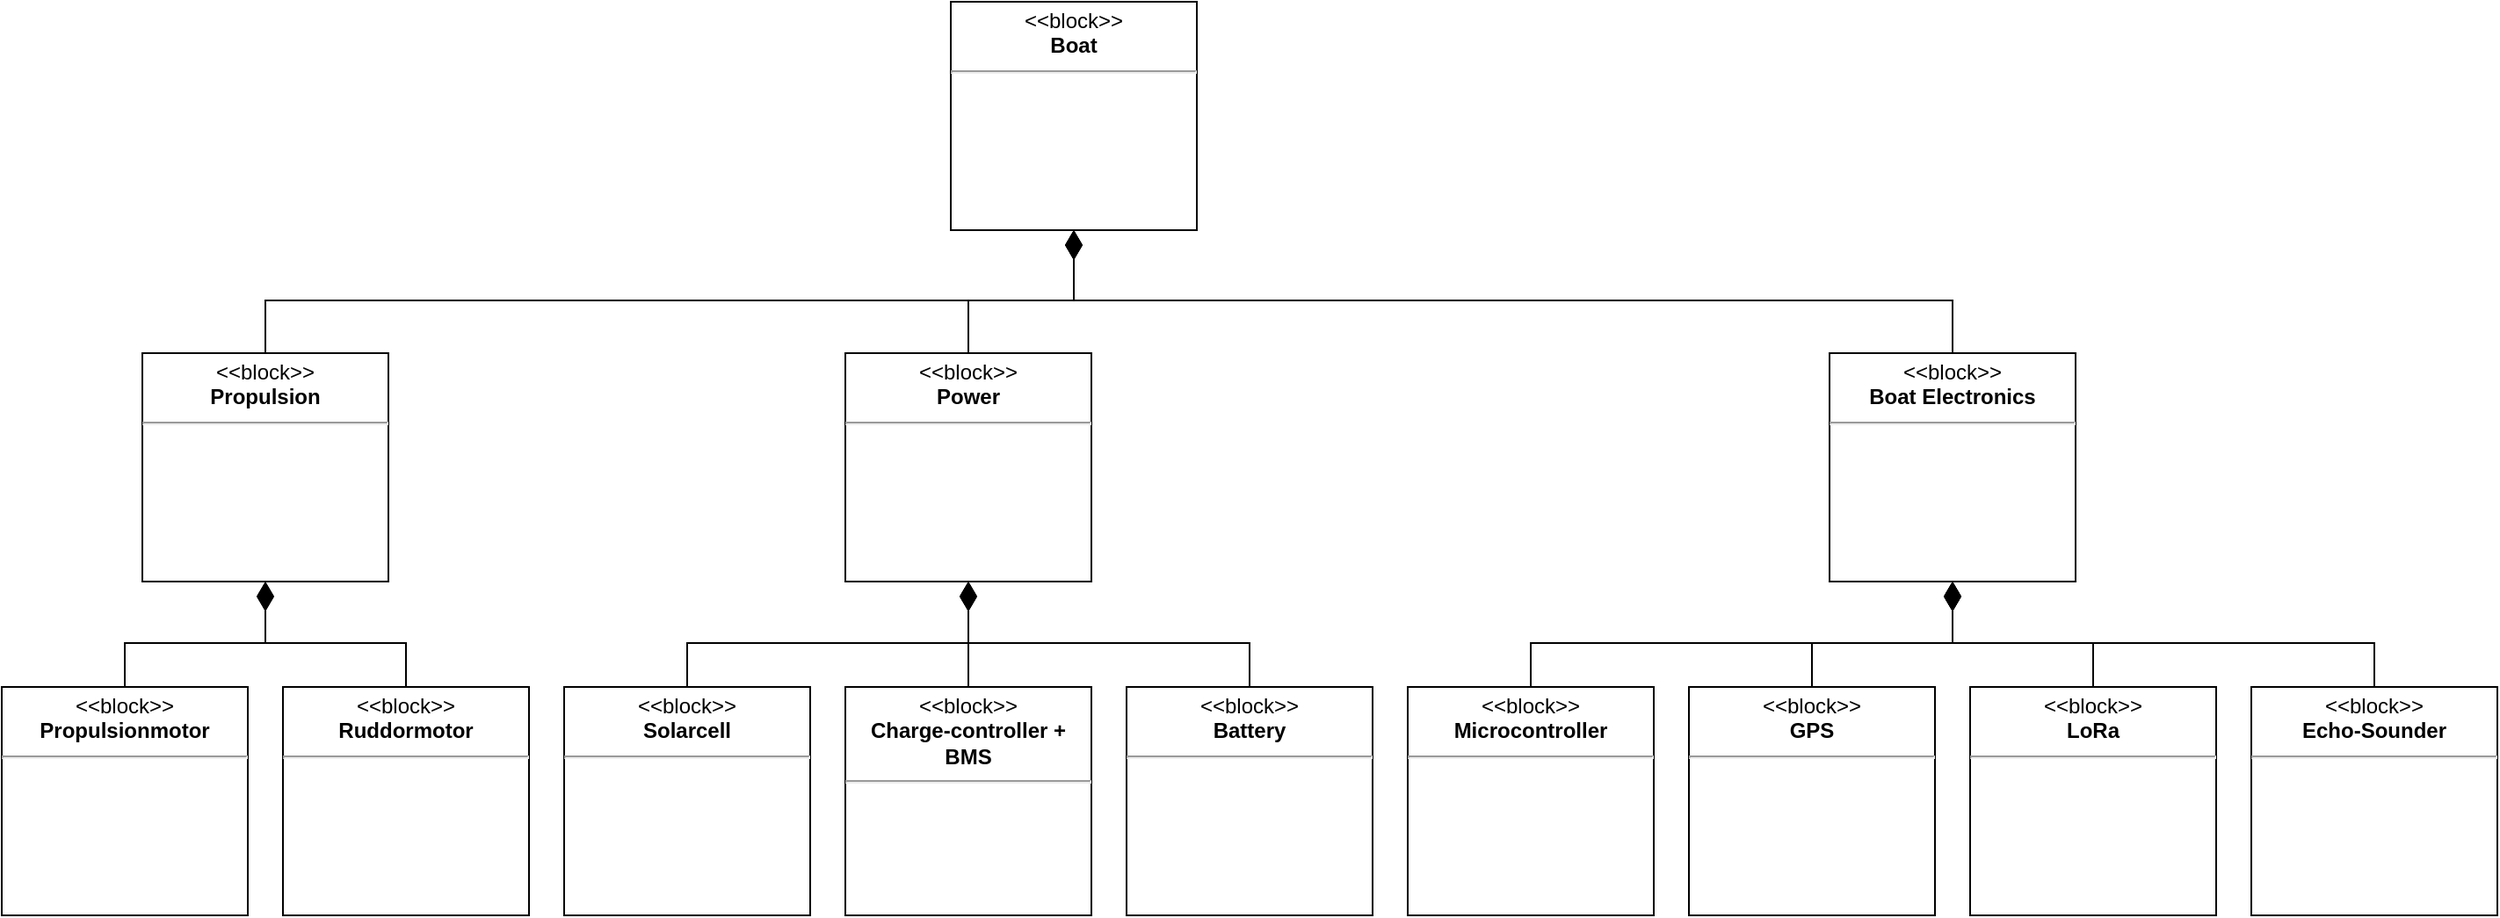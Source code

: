 <mxfile version="16.5.6" type="github" pages="2">
  <diagram id="6XSICddZ0CkOiPx_KoM9" name="Båden">
    <mxGraphModel dx="1261" dy="660" grid="1" gridSize="10" guides="1" tooltips="1" connect="1" arrows="1" fold="1" page="1" pageScale="1" pageWidth="1169" pageHeight="827" math="0" shadow="0">
      <root>
        <mxCell id="0" />
        <mxCell id="1" parent="0" />
        <mxCell id="rIe6Sm0V3zeNr12IOCub-13" style="edgeStyle=orthogonalEdgeStyle;rounded=0;orthogonalLoop=1;jettySize=auto;html=1;exitX=0.5;exitY=1;exitDx=0;exitDy=0;entryX=0.5;entryY=0;entryDx=0;entryDy=0;endArrow=none;endFill=0;startArrow=diamondThin;startFill=1;strokeWidth=1;endSize=14;startSize=14;" edge="1" parent="1" source="rIe6Sm0V3zeNr12IOCub-11" target="rIe6Sm0V3zeNr12IOCub-12">
          <mxGeometry relative="1" as="geometry" />
        </mxCell>
        <mxCell id="EbZcceduFZi5iUKaZhmY-3" style="edgeStyle=orthogonalEdgeStyle;rounded=0;orthogonalLoop=1;jettySize=auto;html=1;exitX=0.5;exitY=1;exitDx=0;exitDy=0;startArrow=diamondThin;startFill=1;endArrow=none;endFill=0;startSize=14;endSize=14;strokeWidth=1;" edge="1" parent="1" source="rIe6Sm0V3zeNr12IOCub-11" target="EbZcceduFZi5iUKaZhmY-1">
          <mxGeometry relative="1" as="geometry" />
        </mxCell>
        <mxCell id="EbZcceduFZi5iUKaZhmY-6" style="edgeStyle=orthogonalEdgeStyle;rounded=0;orthogonalLoop=1;jettySize=auto;html=1;exitX=0.5;exitY=1;exitDx=0;exitDy=0;entryX=0.5;entryY=0;entryDx=0;entryDy=0;startArrow=diamondThin;startFill=1;endArrow=none;endFill=0;startSize=14;endSize=14;strokeWidth=1;" edge="1" parent="1" source="rIe6Sm0V3zeNr12IOCub-11" target="EbZcceduFZi5iUKaZhmY-4">
          <mxGeometry relative="1" as="geometry" />
        </mxCell>
        <mxCell id="rIe6Sm0V3zeNr12IOCub-11" value="&lt;p style=&quot;margin: 0px ; margin-top: 4px ; text-align: center&quot;&gt;&amp;lt;&amp;lt;block&amp;gt;&amp;gt;&lt;br&gt;&lt;b&gt;Boat&lt;/b&gt;&lt;/p&gt;&lt;hr&gt;&lt;p style=&quot;margin: 0px ; margin-left: 8px ; text-align: center&quot;&gt;&lt;br&gt;&lt;/p&gt;" style="shape=rect;html=1;overflow=fill;whiteSpace=wrap;" vertex="1" parent="1">
          <mxGeometry x="540" y="110" width="140" height="130" as="geometry" />
        </mxCell>
        <mxCell id="rIe6Sm0V3zeNr12IOCub-22" style="edgeStyle=orthogonalEdgeStyle;rounded=0;orthogonalLoop=1;jettySize=auto;html=1;exitX=0.5;exitY=1;exitDx=0;exitDy=0;entryX=0.5;entryY=0;entryDx=0;entryDy=0;startArrow=diamondThin;startFill=1;endArrow=none;endFill=0;startSize=14;endSize=14;strokeWidth=1;" edge="1" parent="1" source="rIe6Sm0V3zeNr12IOCub-12" target="rIe6Sm0V3zeNr12IOCub-21">
          <mxGeometry relative="1" as="geometry" />
        </mxCell>
        <mxCell id="rIe6Sm0V3zeNr12IOCub-24" style="edgeStyle=orthogonalEdgeStyle;rounded=0;orthogonalLoop=1;jettySize=auto;html=1;exitX=0.5;exitY=1;exitDx=0;exitDy=0;entryX=0.5;entryY=0;entryDx=0;entryDy=0;startArrow=diamondThin;startFill=1;endArrow=none;endFill=0;startSize=14;endSize=14;strokeWidth=1;" edge="1" parent="1" source="rIe6Sm0V3zeNr12IOCub-12" target="rIe6Sm0V3zeNr12IOCub-23">
          <mxGeometry relative="1" as="geometry" />
        </mxCell>
        <mxCell id="rIe6Sm0V3zeNr12IOCub-12" value="&lt;p style=&quot;margin: 0px ; margin-top: 4px ; text-align: center&quot;&gt;&amp;lt;&amp;lt;block&amp;gt;&amp;gt;&lt;br&gt;&lt;b&gt;Propulsion&lt;/b&gt;&lt;/p&gt;&lt;hr&gt;&lt;p style=&quot;margin: 0px ; margin-left: 8px ; text-align: center&quot;&gt;&lt;br&gt;&lt;/p&gt;" style="shape=rect;html=1;overflow=fill;whiteSpace=wrap;" vertex="1" parent="1">
          <mxGeometry x="80" y="310" width="140" height="130" as="geometry" />
        </mxCell>
        <mxCell id="rIe6Sm0V3zeNr12IOCub-14" value="&lt;p style=&quot;margin: 0px ; margin-top: 4px ; text-align: center&quot;&gt;&amp;lt;&amp;lt;block&amp;gt;&amp;gt;&lt;br&gt;&lt;b&gt;Solarcell&lt;/b&gt;&lt;/p&gt;&lt;hr&gt;&lt;p style=&quot;margin: 0px ; margin-left: 8px ; text-align: center&quot;&gt;&lt;br&gt;&lt;/p&gt;" style="shape=rect;html=1;overflow=fill;whiteSpace=wrap;" vertex="1" parent="1">
          <mxGeometry x="320" y="500" width="140" height="130" as="geometry" />
        </mxCell>
        <mxCell id="rIe6Sm0V3zeNr12IOCub-16" value="&lt;p style=&quot;margin: 0px ; margin-top: 4px ; text-align: center&quot;&gt;&amp;lt;&amp;lt;block&amp;gt;&amp;gt;&lt;br&gt;&lt;b&gt;Charge-controller + BMS&lt;/b&gt;&lt;/p&gt;&lt;hr&gt;&lt;p style=&quot;margin: 0px ; margin-left: 8px ; text-align: center&quot;&gt;&lt;br&gt;&lt;/p&gt;" style="shape=rect;html=1;overflow=fill;whiteSpace=wrap;" vertex="1" parent="1">
          <mxGeometry x="480" y="500" width="140" height="130" as="geometry" />
        </mxCell>
        <mxCell id="rIe6Sm0V3zeNr12IOCub-17" value="&lt;p style=&quot;margin: 0px ; margin-top: 4px ; text-align: center&quot;&gt;&amp;lt;&amp;lt;block&amp;gt;&amp;gt;&lt;br&gt;&lt;b&gt;Battery&lt;/b&gt;&lt;/p&gt;&lt;hr&gt;&lt;p style=&quot;margin: 0px ; margin-left: 8px ; text-align: center&quot;&gt;&lt;br&gt;&lt;/p&gt;" style="shape=rect;html=1;overflow=fill;whiteSpace=wrap;" vertex="1" parent="1">
          <mxGeometry x="640" y="500" width="140" height="130" as="geometry" />
        </mxCell>
        <mxCell id="rIe6Sm0V3zeNr12IOCub-21" value="&lt;p style=&quot;margin: 0px ; margin-top: 4px ; text-align: center&quot;&gt;&amp;lt;&amp;lt;block&amp;gt;&amp;gt;&lt;br&gt;&lt;b&gt;Propulsionmotor&lt;/b&gt;&lt;/p&gt;&lt;hr&gt;&lt;p style=&quot;margin: 0px ; margin-left: 8px ; text-align: center&quot;&gt;&lt;br&gt;&lt;/p&gt;" style="shape=rect;html=1;overflow=fill;whiteSpace=wrap;" vertex="1" parent="1">
          <mxGeometry y="500" width="140" height="130" as="geometry" />
        </mxCell>
        <mxCell id="rIe6Sm0V3zeNr12IOCub-23" value="&lt;p style=&quot;margin: 0px ; margin-top: 4px ; text-align: center&quot;&gt;&amp;lt;&amp;lt;block&amp;gt;&amp;gt;&lt;br&gt;&lt;b&gt;Ruddormotor&lt;/b&gt;&lt;/p&gt;&lt;hr&gt;&lt;p style=&quot;margin: 0px ; margin-left: 8px ; text-align: center&quot;&gt;&lt;br&gt;&lt;/p&gt;" style="shape=rect;html=1;overflow=fill;whiteSpace=wrap;" vertex="1" parent="1">
          <mxGeometry x="160" y="500" width="140" height="130" as="geometry" />
        </mxCell>
        <mxCell id="EbZcceduFZi5iUKaZhmY-11" style="edgeStyle=orthogonalEdgeStyle;rounded=0;orthogonalLoop=1;jettySize=auto;html=1;exitX=0.5;exitY=1;exitDx=0;exitDy=0;entryX=0.5;entryY=0;entryDx=0;entryDy=0;startArrow=diamondThin;startFill=1;endArrow=none;endFill=0;startSize=14;endSize=14;strokeWidth=1;" edge="1" parent="1" source="EbZcceduFZi5iUKaZhmY-1" target="EbZcceduFZi5iUKaZhmY-10">
          <mxGeometry relative="1" as="geometry" />
        </mxCell>
        <mxCell id="EbZcceduFZi5iUKaZhmY-13" style="edgeStyle=orthogonalEdgeStyle;rounded=0;orthogonalLoop=1;jettySize=auto;html=1;exitX=0.5;exitY=1;exitDx=0;exitDy=0;entryX=0.5;entryY=0;entryDx=0;entryDy=0;startArrow=diamondThin;startFill=1;endArrow=none;endFill=0;startSize=14;endSize=14;strokeWidth=1;" edge="1" parent="1" source="EbZcceduFZi5iUKaZhmY-1" target="EbZcceduFZi5iUKaZhmY-12">
          <mxGeometry relative="1" as="geometry" />
        </mxCell>
        <mxCell id="EbZcceduFZi5iUKaZhmY-16" style="edgeStyle=orthogonalEdgeStyle;rounded=0;orthogonalLoop=1;jettySize=auto;html=1;exitX=0.5;exitY=1;exitDx=0;exitDy=0;entryX=0.5;entryY=0;entryDx=0;entryDy=0;startArrow=diamondThin;startFill=1;endArrow=none;endFill=0;startSize=14;endSize=14;strokeWidth=1;" edge="1" parent="1" source="EbZcceduFZi5iUKaZhmY-1" target="EbZcceduFZi5iUKaZhmY-14">
          <mxGeometry relative="1" as="geometry" />
        </mxCell>
        <mxCell id="EbZcceduFZi5iUKaZhmY-19" style="edgeStyle=orthogonalEdgeStyle;rounded=0;orthogonalLoop=1;jettySize=auto;html=1;exitX=0.5;exitY=1;exitDx=0;exitDy=0;entryX=0.5;entryY=0;entryDx=0;entryDy=0;startArrow=diamondThin;startFill=1;endArrow=none;endFill=0;startSize=14;endSize=14;strokeWidth=1;" edge="1" parent="1" source="EbZcceduFZi5iUKaZhmY-1" target="EbZcceduFZi5iUKaZhmY-17">
          <mxGeometry relative="1" as="geometry" />
        </mxCell>
        <mxCell id="EbZcceduFZi5iUKaZhmY-1" value="&lt;p style=&quot;margin: 0px ; margin-top: 4px ; text-align: center&quot;&gt;&amp;lt;&amp;lt;block&amp;gt;&amp;gt;&lt;br&gt;&lt;b&gt;Boat Electronics&lt;/b&gt;&lt;/p&gt;&lt;hr&gt;&lt;p style=&quot;margin: 0px ; margin-left: 8px ; text-align: center&quot;&gt;&lt;br&gt;&lt;/p&gt;" style="shape=rect;html=1;overflow=fill;whiteSpace=wrap;" vertex="1" parent="1">
          <mxGeometry x="1040" y="310" width="140" height="130" as="geometry" />
        </mxCell>
        <mxCell id="EbZcceduFZi5iUKaZhmY-7" style="edgeStyle=orthogonalEdgeStyle;rounded=0;orthogonalLoop=1;jettySize=auto;html=1;exitX=0.5;exitY=1;exitDx=0;exitDy=0;entryX=0.5;entryY=0;entryDx=0;entryDy=0;startArrow=diamondThin;startFill=1;endArrow=none;endFill=0;startSize=14;endSize=14;strokeWidth=1;" edge="1" parent="1" source="EbZcceduFZi5iUKaZhmY-4" target="rIe6Sm0V3zeNr12IOCub-17">
          <mxGeometry relative="1" as="geometry" />
        </mxCell>
        <mxCell id="EbZcceduFZi5iUKaZhmY-8" style="edgeStyle=orthogonalEdgeStyle;rounded=0;orthogonalLoop=1;jettySize=auto;html=1;exitX=0.5;exitY=1;exitDx=0;exitDy=0;entryX=0.5;entryY=0;entryDx=0;entryDy=0;startArrow=diamondThin;startFill=1;endArrow=none;endFill=0;startSize=14;endSize=14;strokeWidth=1;" edge="1" parent="1" source="EbZcceduFZi5iUKaZhmY-4" target="rIe6Sm0V3zeNr12IOCub-16">
          <mxGeometry relative="1" as="geometry" />
        </mxCell>
        <mxCell id="EbZcceduFZi5iUKaZhmY-9" style="edgeStyle=orthogonalEdgeStyle;rounded=0;orthogonalLoop=1;jettySize=auto;html=1;exitX=0.5;exitY=1;exitDx=0;exitDy=0;entryX=0.5;entryY=0;entryDx=0;entryDy=0;startArrow=diamondThin;startFill=1;endArrow=none;endFill=0;startSize=14;endSize=14;strokeWidth=1;" edge="1" parent="1" source="EbZcceduFZi5iUKaZhmY-4" target="rIe6Sm0V3zeNr12IOCub-14">
          <mxGeometry relative="1" as="geometry" />
        </mxCell>
        <mxCell id="EbZcceduFZi5iUKaZhmY-4" value="&lt;p style=&quot;margin: 0px ; margin-top: 4px ; text-align: center&quot;&gt;&amp;lt;&amp;lt;block&amp;gt;&amp;gt;&lt;br&gt;&lt;b&gt;Power&lt;/b&gt;&lt;/p&gt;&lt;hr&gt;&lt;p style=&quot;margin: 0px ; margin-left: 8px ; text-align: center&quot;&gt;&lt;br&gt;&lt;/p&gt;" style="shape=rect;html=1;overflow=fill;whiteSpace=wrap;" vertex="1" parent="1">
          <mxGeometry x="480" y="310" width="140" height="130" as="geometry" />
        </mxCell>
        <mxCell id="EbZcceduFZi5iUKaZhmY-10" value="&lt;p style=&quot;margin: 0px ; margin-top: 4px ; text-align: center&quot;&gt;&amp;lt;&amp;lt;block&amp;gt;&amp;gt;&lt;br&gt;&lt;b&gt;Microcontroller&lt;/b&gt;&lt;/p&gt;&lt;hr&gt;&lt;p style=&quot;margin: 0px ; margin-left: 8px ; text-align: center&quot;&gt;&lt;br&gt;&lt;/p&gt;" style="shape=rect;html=1;overflow=fill;whiteSpace=wrap;" vertex="1" parent="1">
          <mxGeometry x="800" y="500" width="140" height="130" as="geometry" />
        </mxCell>
        <mxCell id="EbZcceduFZi5iUKaZhmY-12" value="&lt;p style=&quot;margin: 0px ; margin-top: 4px ; text-align: center&quot;&gt;&amp;lt;&amp;lt;block&amp;gt;&amp;gt;&lt;br&gt;&lt;b&gt;GPS&lt;/b&gt;&lt;/p&gt;&lt;hr&gt;&lt;p style=&quot;margin: 0px ; margin-left: 8px ; text-align: center&quot;&gt;&lt;br&gt;&lt;/p&gt;" style="shape=rect;html=1;overflow=fill;whiteSpace=wrap;" vertex="1" parent="1">
          <mxGeometry x="960" y="500" width="140" height="130" as="geometry" />
        </mxCell>
        <mxCell id="EbZcceduFZi5iUKaZhmY-14" value="&lt;p style=&quot;margin: 0px ; margin-top: 4px ; text-align: center&quot;&gt;&amp;lt;&amp;lt;block&amp;gt;&amp;gt;&lt;br&gt;&lt;b&gt;LoRa&lt;/b&gt;&lt;/p&gt;&lt;hr&gt;&lt;p style=&quot;margin: 0px ; margin-left: 8px ; text-align: center&quot;&gt;&lt;br&gt;&lt;/p&gt;" style="shape=rect;html=1;overflow=fill;whiteSpace=wrap;" vertex="1" parent="1">
          <mxGeometry x="1120" y="500" width="140" height="130" as="geometry" />
        </mxCell>
        <mxCell id="EbZcceduFZi5iUKaZhmY-17" value="&lt;p style=&quot;margin: 0px ; margin-top: 4px ; text-align: center&quot;&gt;&amp;lt;&amp;lt;block&amp;gt;&amp;gt;&lt;br&gt;&lt;b&gt;Echo-Sounder&lt;/b&gt;&lt;/p&gt;&lt;hr&gt;&lt;p style=&quot;margin: 0px ; margin-left: 8px ; text-align: center&quot;&gt;&lt;br&gt;&lt;/p&gt;" style="shape=rect;html=1;overflow=fill;whiteSpace=wrap;" vertex="1" parent="1">
          <mxGeometry x="1280" y="500" width="140" height="130" as="geometry" />
        </mxCell>
      </root>
    </mxGraphModel>
  </diagram>
  <diagram id="guMiqCeIo4ewibkK0zIK" name="Land_unit">
    <mxGraphModel dx="524" dy="707" grid="1" gridSize="10" guides="1" tooltips="1" connect="1" arrows="1" fold="1" page="1" pageScale="1" pageWidth="827" pageHeight="1169" math="0" shadow="0">
      <root>
        <mxCell id="9yvFbHmdoULvYNE5BB0U-0" />
        <mxCell id="9yvFbHmdoULvYNE5BB0U-1" parent="9yvFbHmdoULvYNE5BB0U-0" />
        <mxCell id="9yvFbHmdoULvYNE5BB0U-2" value="" style="align=right;html=1;verticalAlign=bottom;endArrow=none;startArrow=diamondThin;startSize=14;startFill=1;edgeStyle=none;rounded=0;exitX=0;exitY=0.5;exitDx=0;exitDy=0;" parent="9yvFbHmdoULvYNE5BB0U-1" source="9yvFbHmdoULvYNE5BB0U-7" target="9yvFbHmdoULvYNE5BB0U-6" edge="1">
          <mxGeometry x="1" relative="1" as="geometry">
            <mxPoint x="1400" y="290" as="sourcePoint" />
            <mxPoint x="1270" y="310" as="targetPoint" />
          </mxGeometry>
        </mxCell>
        <mxCell id="9yvFbHmdoULvYNE5BB0U-3" value="" style="resizable=0;html=1;align=right;verticalAlign=top;labelBackgroundColor=none;fontSize=10" parent="9yvFbHmdoULvYNE5BB0U-2" connectable="0" vertex="1">
          <mxGeometry x="1" relative="1" as="geometry" />
        </mxCell>
        <mxCell id="9yvFbHmdoULvYNE5BB0U-4" style="edgeStyle=orthogonalEdgeStyle;rounded=0;orthogonalLoop=1;jettySize=auto;html=1;exitX=0.5;exitY=0;exitDx=0;exitDy=0;entryX=0.5;entryY=1;entryDx=0;entryDy=0;endArrow=diamondThin;endFill=1;" parent="9yvFbHmdoULvYNE5BB0U-1" source="9yvFbHmdoULvYNE5BB0U-6" target="9yvFbHmdoULvYNE5BB0U-14" edge="1">
          <mxGeometry relative="1" as="geometry" />
        </mxCell>
        <mxCell id="9yvFbHmdoULvYNE5BB0U-5" value="" style="edgeStyle=orthogonalEdgeStyle;rounded=0;orthogonalLoop=1;jettySize=auto;html=1;endArrow=diamondThin;endFill=1;strokeWidth=1;startSize=14;endSize=14;" parent="9yvFbHmdoULvYNE5BB0U-1" source="9yvFbHmdoULvYNE5BB0U-6" target="9yvFbHmdoULvYNE5BB0U-14" edge="1">
          <mxGeometry relative="1" as="geometry" />
        </mxCell>
        <mxCell id="9yvFbHmdoULvYNE5BB0U-6" value="&lt;p style=&quot;margin: 0px ; margin-top: 4px ; text-align: center&quot;&gt;&amp;lt;&amp;lt;Block&amp;gt;&amp;gt;&lt;br&gt;&lt;b&gt;Rpi&lt;/b&gt;&lt;/p&gt;&lt;hr&gt;&lt;p style=&quot;font-size: 10px ; margin: 0px ; text-align: center&quot;&gt;&lt;br&gt;&lt;/p&gt;&lt;p style=&quot;margin: 0px ; margin-left: 8px ; text-align: center&quot;&gt;&lt;br&gt;&lt;/p&gt;" style="shape=rect;html=1;overflow=fill;whiteSpace=wrap;" parent="9yvFbHmdoULvYNE5BB0U-1" vertex="1">
          <mxGeometry x="1060" y="200" width="200" height="140" as="geometry" />
        </mxCell>
        <mxCell id="9yvFbHmdoULvYNE5BB0U-7" value="&lt;p style=&quot;margin: 0px ; margin-top: 4px ; text-align: center&quot;&gt;&amp;lt;&amp;lt;Block&amp;gt;&amp;gt;&lt;br&gt;&lt;b&gt;Lora&lt;/b&gt;&lt;/p&gt;&lt;hr&gt;&lt;p style=&quot;font-size: 10px ; margin: 0px ; text-align: center&quot;&gt;&lt;br&gt;&lt;/p&gt;&lt;p style=&quot;margin: 0px ; margin-left: 8px ; text-align: center&quot;&gt;&lt;br&gt;&lt;/p&gt;" style="shape=rect;html=1;overflow=fill;whiteSpace=wrap;" parent="9yvFbHmdoULvYNE5BB0U-1" vertex="1">
          <mxGeometry x="1400" y="200" width="200" height="140" as="geometry" />
        </mxCell>
        <mxCell id="9yvFbHmdoULvYNE5BB0U-8" value="&lt;p style=&quot;margin: 0px ; margin-top: 4px ; text-align: center&quot;&gt;&amp;lt;&amp;lt;Block&amp;gt;&amp;gt;&lt;br&gt;&lt;b&gt;Antenna&lt;/b&gt;&lt;/p&gt;&lt;hr&gt;&lt;p style=&quot;font-size: 10px ; margin: 0px ; text-align: center&quot;&gt;&lt;br&gt;&lt;/p&gt;&lt;p style=&quot;margin: 0px ; margin-left: 8px ; text-align: center&quot;&gt;&lt;br&gt;&lt;/p&gt;" style="shape=rect;html=1;overflow=fill;whiteSpace=wrap;" parent="9yvFbHmdoULvYNE5BB0U-1" vertex="1">
          <mxGeometry x="1400" y="40" width="200" height="90" as="geometry" />
        </mxCell>
        <mxCell id="9yvFbHmdoULvYNE5BB0U-9" value="" style="align=right;html=1;verticalAlign=bottom;endArrow=none;startArrow=diamondThin;startSize=14;startFill=1;edgeStyle=none;rounded=0;exitX=0.5;exitY=1;exitDx=0;exitDy=0;" parent="9yvFbHmdoULvYNE5BB0U-1" source="9yvFbHmdoULvYNE5BB0U-8" target="9yvFbHmdoULvYNE5BB0U-7" edge="1">
          <mxGeometry x="1" relative="1" as="geometry">
            <mxPoint x="1410" y="300" as="sourcePoint" />
            <mxPoint x="1270" y="300" as="targetPoint" />
          </mxGeometry>
        </mxCell>
        <mxCell id="9yvFbHmdoULvYNE5BB0U-10" value="" style="resizable=0;html=1;align=right;verticalAlign=top;labelBackgroundColor=none;fontSize=10" parent="9yvFbHmdoULvYNE5BB0U-9" connectable="0" vertex="1">
          <mxGeometry x="1" relative="1" as="geometry" />
        </mxCell>
        <mxCell id="9yvFbHmdoULvYNE5BB0U-11" value="&lt;p style=&quot;margin: 0px ; margin-top: 4px ; text-align: center&quot;&gt;&amp;lt;&amp;lt;Block&amp;gt;&amp;gt;&lt;br&gt;&lt;b&gt;Power&lt;/b&gt;&lt;/p&gt;&lt;hr&gt;&lt;p style=&quot;font-size: 10px ; margin: 0px ; text-align: center&quot;&gt;&lt;br&gt;&lt;/p&gt;&lt;p style=&quot;margin: 0px ; margin-left: 8px ; text-align: center&quot;&gt;&lt;br&gt;&lt;/p&gt;" style="shape=rect;html=1;overflow=fill;whiteSpace=wrap;" parent="9yvFbHmdoULvYNE5BB0U-1" vertex="1">
          <mxGeometry x="1060" y="414" width="200" height="90" as="geometry" />
        </mxCell>
        <mxCell id="9yvFbHmdoULvYNE5BB0U-12" value="" style="align=right;html=1;verticalAlign=bottom;endArrow=none;startArrow=diamondThin;startSize=14;startFill=1;edgeStyle=none;rounded=0;entryX=0.5;entryY=0;entryDx=0;entryDy=0;exitX=0.5;exitY=1;exitDx=0;exitDy=0;" parent="9yvFbHmdoULvYNE5BB0U-1" source="9yvFbHmdoULvYNE5BB0U-6" target="9yvFbHmdoULvYNE5BB0U-11" edge="1">
          <mxGeometry x="1" relative="1" as="geometry">
            <mxPoint x="1170" y="360" as="sourcePoint" />
            <mxPoint x="1270" y="280" as="targetPoint" />
          </mxGeometry>
        </mxCell>
        <mxCell id="9yvFbHmdoULvYNE5BB0U-13" value="" style="resizable=0;html=1;align=right;verticalAlign=top;labelBackgroundColor=none;fontSize=10" parent="9yvFbHmdoULvYNE5BB0U-12" connectable="0" vertex="1">
          <mxGeometry x="1" relative="1" as="geometry" />
        </mxCell>
        <mxCell id="9yvFbHmdoULvYNE5BB0U-14" value="&lt;p style=&quot;margin: 0px ; margin-top: 4px ; text-align: center&quot;&gt;&amp;lt;&amp;lt;Block&amp;gt;&amp;gt;&lt;br&gt;&lt;b&gt;Hotspot&lt;/b&gt;&lt;/p&gt;&lt;hr&gt;&lt;p style=&quot;font-size: 10px ; margin: 0px ; text-align: center&quot;&gt;&lt;br&gt;&lt;/p&gt;&lt;p style=&quot;margin: 0px ; margin-left: 8px ; text-align: center&quot;&gt;&lt;br&gt;&lt;/p&gt;" style="shape=rect;html=1;overflow=fill;whiteSpace=wrap;" parent="9yvFbHmdoULvYNE5BB0U-1" vertex="1">
          <mxGeometry x="1060" y="40" width="200" height="90" as="geometry" />
        </mxCell>
      </root>
    </mxGraphModel>
  </diagram>
</mxfile>
